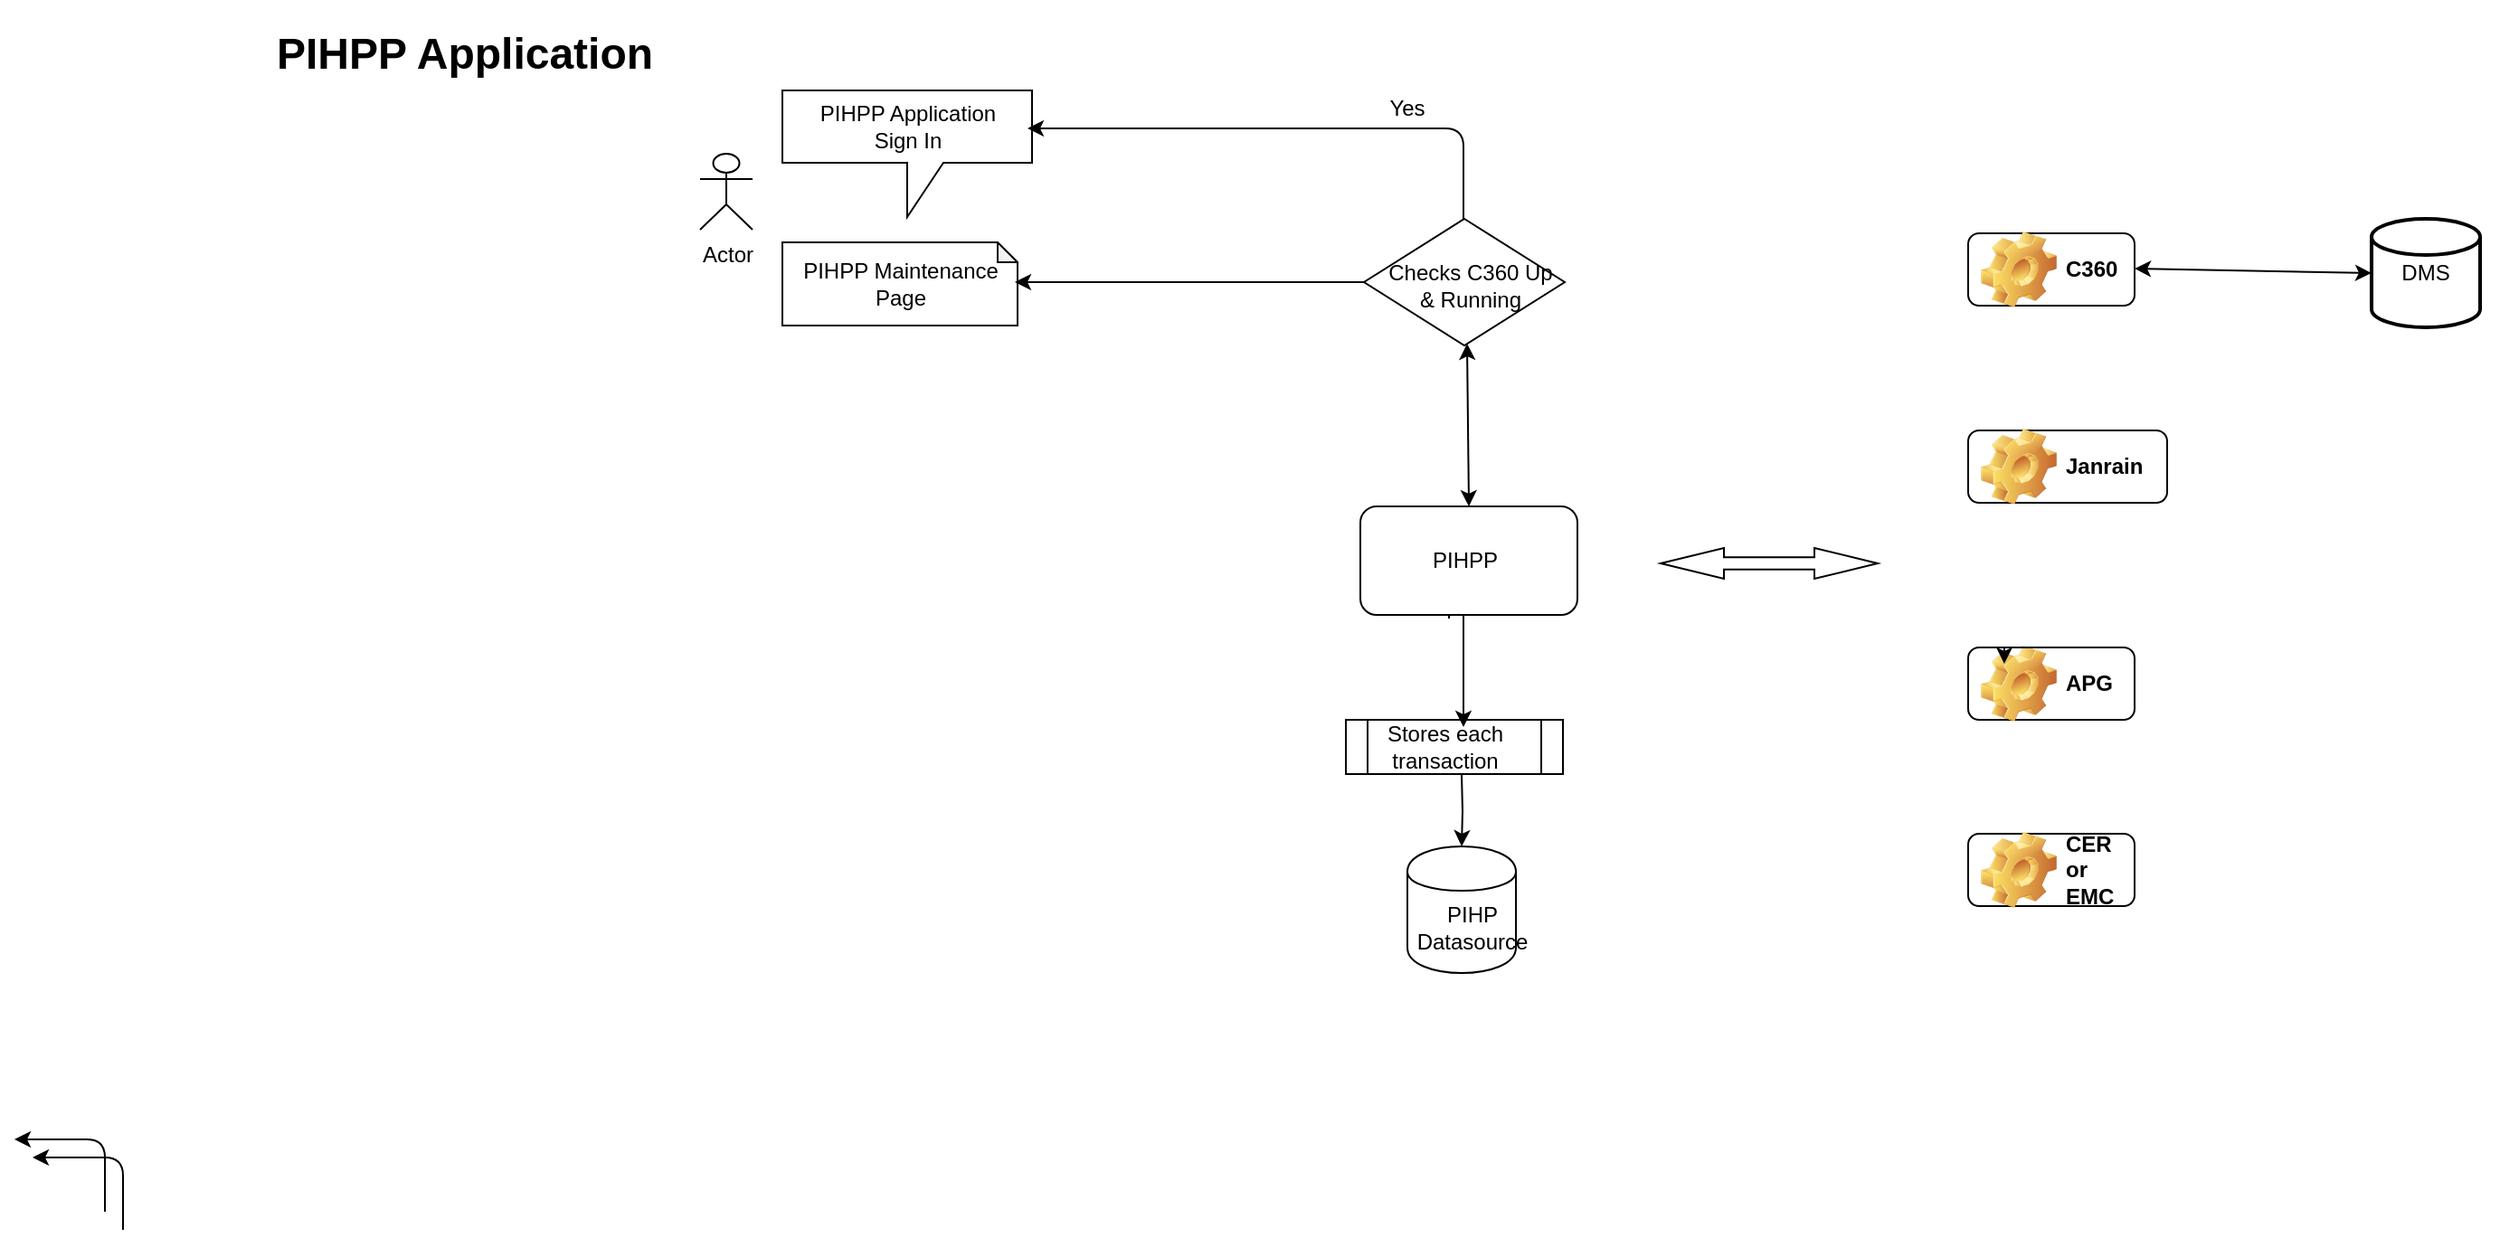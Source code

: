 <mxfile version="10.6.1" type="github"><diagram id="KcXBGDfCuuNoRy-_QxYb" name="Page-1"><mxGraphModel dx="918" dy="497" grid="1" gridSize="10" guides="1" tooltips="1" connect="1" arrows="1" fold="1" page="1" pageScale="1" pageWidth="850" pageHeight="1100" math="0" shadow="0"><root><mxCell id="0"/><mxCell id="1" parent="0"/><mxCell id="N_L0vkiKHeaPVIso1IfO-16" value="&lt;h1&gt;PIHPP Application&lt;/h1&gt;" style="text;html=1;strokeColor=none;fillColor=none;spacing=5;spacingTop=-20;whiteSpace=wrap;overflow=hidden;rounded=0;" vertex="1" parent="1"><mxGeometry x="300" y="20" width="220" height="40" as="geometry"/></mxCell><mxCell id="N_L0vkiKHeaPVIso1IfO-32" value="Yes" style="text;html=1;strokeColor=none;fillColor=none;align=center;verticalAlign=middle;whiteSpace=wrap;rounded=0;" vertex="1" parent="1"><mxGeometry x="910" y="60" width="40" height="20" as="geometry"/></mxCell><mxCell id="N_L0vkiKHeaPVIso1IfO-62" value="" style="group" vertex="1" connectable="0" parent="1"><mxGeometry x="896" y="290" width="130" height="258" as="geometry"/></mxCell><mxCell id="N_L0vkiKHeaPVIso1IfO-5" value="" style="shape=process;whiteSpace=wrap;html=1;backgroundOutline=1;" vertex="1" parent="N_L0vkiKHeaPVIso1IfO-62"><mxGeometry y="118" width="120" height="30" as="geometry"/></mxCell><mxCell id="N_L0vkiKHeaPVIso1IfO-60" value="" style="group" vertex="1" connectable="0" parent="N_L0vkiKHeaPVIso1IfO-62"><mxGeometry x="10" width="120" height="258" as="geometry"/></mxCell><object label="" id="N_L0vkiKHeaPVIso1IfO-1"><mxCell style="rounded=1;whiteSpace=wrap;html=1;" vertex="1" parent="N_L0vkiKHeaPVIso1IfO-60"><mxGeometry x="-2" width="120" height="60" as="geometry"/></mxCell></object><mxCell id="N_L0vkiKHeaPVIso1IfO-2" value="PIHPP" style="text;html=1;strokeColor=none;fillColor=none;align=center;verticalAlign=middle;whiteSpace=wrap;rounded=0;" vertex="1" parent="N_L0vkiKHeaPVIso1IfO-60"><mxGeometry x="36" y="20" width="40" height="20" as="geometry"/></mxCell><mxCell id="N_L0vkiKHeaPVIso1IfO-3" value="" style="shape=cylinder;whiteSpace=wrap;html=1;boundedLbl=1;backgroundOutline=1;" vertex="1" parent="N_L0vkiKHeaPVIso1IfO-60"><mxGeometry x="24" y="188" width="60" height="70" as="geometry"/></mxCell><mxCell id="N_L0vkiKHeaPVIso1IfO-4" value="PIHP Datasource" style="text;html=1;strokeColor=none;fillColor=none;align=center;verticalAlign=middle;whiteSpace=wrap;rounded=0;" vertex="1" parent="N_L0vkiKHeaPVIso1IfO-60"><mxGeometry x="15" y="223" width="90" height="20" as="geometry"/></mxCell><mxCell id="N_L0vkiKHeaPVIso1IfO-7" style="edgeStyle=orthogonalEdgeStyle;rounded=0;orthogonalLoop=1;jettySize=auto;html=1;" edge="1" parent="N_L0vkiKHeaPVIso1IfO-60"><mxGeometry relative="1" as="geometry"><mxPoint x="54" y="148" as="sourcePoint"/><mxPoint x="54" y="188" as="targetPoint"/></mxGeometry></mxCell><mxCell id="N_L0vkiKHeaPVIso1IfO-8" style="edgeStyle=orthogonalEdgeStyle;rounded=0;orthogonalLoop=1;jettySize=auto;html=1;entryX=0.5;entryY=0;entryDx=0;entryDy=0;exitX=0.408;exitY=1.033;exitDx=0;exitDy=0;exitPerimeter=0;" edge="1" parent="N_L0vkiKHeaPVIso1IfO-60" source="N_L0vkiKHeaPVIso1IfO-1"><mxGeometry relative="1" as="geometry"><mxPoint x="45" y="82" as="sourcePoint"/><mxPoint x="55" y="122" as="targetPoint"/><Array as="points"><mxPoint x="55" y="60"/></Array></mxGeometry></mxCell><mxCell id="N_L0vkiKHeaPVIso1IfO-9" value="Stores each transaction" style="text;html=1;strokeColor=none;fillColor=none;align=center;verticalAlign=middle;whiteSpace=wrap;rounded=0;" vertex="1" parent="N_L0vkiKHeaPVIso1IfO-60"><mxGeometry y="123" width="90" height="20" as="geometry"/></mxCell><mxCell id="N_L0vkiKHeaPVIso1IfO-67" value="" style="group" vertex="1" connectable="0" parent="1"><mxGeometry x="584.5" y="44" width="200" height="242" as="geometry"/></mxCell><mxCell id="N_L0vkiKHeaPVIso1IfO-33" value="&lt;br&gt;&lt;br&gt;PIHPP Application&lt;br&gt;Sign In &lt;br&gt;&lt;br&gt;&lt;br&gt;" style="shape=callout;whiteSpace=wrap;html=1;perimeter=calloutPerimeter;" vertex="1" parent="N_L0vkiKHeaPVIso1IfO-67"><mxGeometry y="16" width="138" height="70" as="geometry"/></mxCell><mxCell id="N_L0vkiKHeaPVIso1IfO-36" value="PIHPP Maintenance Page" style="shape=note;whiteSpace=wrap;html=1;backgroundOutline=1;darkOpacity=0.05;size=11;" vertex="1" parent="N_L0vkiKHeaPVIso1IfO-67"><mxGeometry y="100" width="130" height="46" as="geometry"/></mxCell><mxCell id="N_L0vkiKHeaPVIso1IfO-69" value="" style="endArrow=classic;html=1;" edge="1" parent="1"><mxGeometry width="50" height="50" relative="1" as="geometry"><mxPoint x="961" y="131" as="sourcePoint"/><mxPoint x="720" y="81" as="targetPoint"/><Array as="points"><mxPoint x="961" y="81"/></Array></mxGeometry></mxCell><mxCell id="N_L0vkiKHeaPVIso1IfO-14" value="Actor" style="shape=umlActor;verticalLabelPosition=bottom;labelBackgroundColor=#ffffff;verticalAlign=top;html=1;outlineConnect=0;" vertex="1" parent="1"><mxGeometry x="539" y="95" width="29" height="42" as="geometry"/></mxCell><mxCell id="N_L0vkiKHeaPVIso1IfO-72" value="" style="endArrow=classic;html=1;" edge="1" parent="1"><mxGeometry width="50" height="50" relative="1" as="geometry"><mxPoint x="908" y="166" as="sourcePoint"/><mxPoint x="713" y="166" as="targetPoint"/></mxGeometry></mxCell><mxCell id="N_L0vkiKHeaPVIso1IfO-77" value="" style="endArrow=classic;startArrow=classic;html=1;exitX=0.5;exitY=0;exitDx=0;exitDy=0;" edge="1" parent="1" source="N_L0vkiKHeaPVIso1IfO-1"><mxGeometry width="50" height="50" relative="1" as="geometry"><mxPoint x="962" y="274" as="sourcePoint"/><mxPoint x="963" y="200" as="targetPoint"/></mxGeometry></mxCell><mxCell id="N_L0vkiKHeaPVIso1IfO-10" value="" style="rhombus;whiteSpace=wrap;html=1;" vertex="1" parent="1"><mxGeometry x="906" y="131" width="111" height="70" as="geometry"/></mxCell><mxCell id="N_L0vkiKHeaPVIso1IfO-13" value="Checks C360 Up &amp;amp; Running" style="text;html=1;strokeColor=none;fillColor=none;align=center;verticalAlign=middle;whiteSpace=wrap;rounded=0;" vertex="1" parent="1"><mxGeometry x="915" y="148" width="100" height="40" as="geometry"/></mxCell><mxCell id="N_L0vkiKHeaPVIso1IfO-86" value="" style="group" vertex="1" connectable="0" parent="1"><mxGeometry x="1240" y="131" width="283" height="60" as="geometry"/></mxCell><mxCell id="N_L0vkiKHeaPVIso1IfO-81" value="" style="group" vertex="1" connectable="0" parent="N_L0vkiKHeaPVIso1IfO-86"><mxGeometry width="283" height="60" as="geometry"/></mxCell><mxCell id="N_L0vkiKHeaPVIso1IfO-85" value="" style="group" vertex="1" connectable="0" parent="N_L0vkiKHeaPVIso1IfO-81"><mxGeometry width="283" height="60" as="geometry"/></mxCell><mxCell id="N_L0vkiKHeaPVIso1IfO-83" value="" style="group" vertex="1" connectable="0" parent="N_L0vkiKHeaPVIso1IfO-85"><mxGeometry width="283" height="60" as="geometry"/></mxCell><mxCell id="N_L0vkiKHeaPVIso1IfO-41" value="DMS" style="strokeWidth=2;html=1;shape=mxgraph.flowchart.database;whiteSpace=wrap;" vertex="1" parent="N_L0vkiKHeaPVIso1IfO-83"><mxGeometry x="223" width="60" height="60" as="geometry"/></mxCell><mxCell id="N_L0vkiKHeaPVIso1IfO-64" value="" style="group" vertex="1" connectable="0" parent="N_L0vkiKHeaPVIso1IfO-83"><mxGeometry y="8" width="92" height="40" as="geometry"/></mxCell><mxCell id="N_L0vkiKHeaPVIso1IfO-63" value="" style="group" vertex="1" connectable="0" parent="N_L0vkiKHeaPVIso1IfO-64"><mxGeometry width="92" height="40" as="geometry"/></mxCell><mxCell id="N_L0vkiKHeaPVIso1IfO-53" value="C360" style="label;whiteSpace=wrap;html=1;image=img/clipart/Gear_128x128.png" vertex="1" parent="N_L0vkiKHeaPVIso1IfO-63"><mxGeometry width="92" height="40" as="geometry"/></mxCell><mxCell id="N_L0vkiKHeaPVIso1IfO-58" value="" style="endArrow=classic;startArrow=classic;html=1;entryX=0;entryY=0.5;entryDx=0;entryDy=0;entryPerimeter=0;" edge="1" parent="N_L0vkiKHeaPVIso1IfO-63" target="N_L0vkiKHeaPVIso1IfO-41"><mxGeometry width="50" height="50" relative="1" as="geometry"><mxPoint x="92" y="19.5" as="sourcePoint"/><mxPoint x="179" y="19.5" as="targetPoint"/></mxGeometry></mxCell><mxCell id="N_L0vkiKHeaPVIso1IfO-87" value="" style="endArrow=classic;html=1;" edge="1" parent="1"><mxGeometry width="50" height="50" relative="1" as="geometry"><mxPoint x="210" y="680" as="sourcePoint"/><mxPoint x="160" y="640" as="targetPoint"/><Array as="points"><mxPoint x="210" y="640"/></Array></mxGeometry></mxCell><mxCell id="N_L0vkiKHeaPVIso1IfO-88" value="" style="endArrow=classic;html=1;" edge="1" parent="1"><mxGeometry width="50" height="50" relative="1" as="geometry"><mxPoint x="220" y="690" as="sourcePoint"/><mxPoint x="170" y="650" as="targetPoint"/><Array as="points"><mxPoint x="220" y="650"/></Array></mxGeometry></mxCell><mxCell id="N_L0vkiKHeaPVIso1IfO-98" value="" style="group" vertex="1" connectable="0" parent="1"><mxGeometry x="1250" y="353" width="283" height="60" as="geometry"/></mxCell><mxCell id="N_L0vkiKHeaPVIso1IfO-99" value="" style="group" vertex="1" connectable="0" parent="N_L0vkiKHeaPVIso1IfO-98"><mxGeometry width="283" height="60" as="geometry"/></mxCell><mxCell id="N_L0vkiKHeaPVIso1IfO-100" value="" style="group" vertex="1" connectable="0" parent="N_L0vkiKHeaPVIso1IfO-99"><mxGeometry width="283" height="60" as="geometry"/></mxCell><mxCell id="N_L0vkiKHeaPVIso1IfO-101" value="" style="group" vertex="1" connectable="0" parent="N_L0vkiKHeaPVIso1IfO-100"><mxGeometry width="283" height="60" as="geometry"/></mxCell><mxCell id="N_L0vkiKHeaPVIso1IfO-103" value="" style="group" vertex="1" connectable="0" parent="N_L0vkiKHeaPVIso1IfO-101"><mxGeometry y="8" width="92" height="40" as="geometry"/></mxCell><mxCell id="N_L0vkiKHeaPVIso1IfO-104" value="" style="group" vertex="1" connectable="0" parent="N_L0vkiKHeaPVIso1IfO-103"><mxGeometry width="92" height="40" as="geometry"/></mxCell><mxCell id="N_L0vkiKHeaPVIso1IfO-105" value="APG" style="label;whiteSpace=wrap;html=1;image=img/clipart/Gear_128x128.png" vertex="1" parent="N_L0vkiKHeaPVIso1IfO-104"><mxGeometry x="-10" y="7" width="92" height="40" as="geometry"/></mxCell><mxCell id="N_L0vkiKHeaPVIso1IfO-116" style="edgeStyle=orthogonalEdgeStyle;rounded=0;orthogonalLoop=1;jettySize=auto;html=1;exitX=0.5;exitY=0;exitDx=0;exitDy=0;entryX=0.217;entryY=0.225;entryDx=0;entryDy=0;entryPerimeter=0;" edge="1" parent="N_L0vkiKHeaPVIso1IfO-104" source="N_L0vkiKHeaPVIso1IfO-105" target="N_L0vkiKHeaPVIso1IfO-105"><mxGeometry relative="1" as="geometry"/></mxCell><mxCell id="N_L0vkiKHeaPVIso1IfO-90" value="" style="group" vertex="1" connectable="0" parent="1"><mxGeometry x="1240" y="240" width="283" height="60" as="geometry"/></mxCell><mxCell id="N_L0vkiKHeaPVIso1IfO-94" value="" style="group" vertex="1" connectable="0" parent="N_L0vkiKHeaPVIso1IfO-90"><mxGeometry y="8" width="110" height="40" as="geometry"/></mxCell><mxCell id="N_L0vkiKHeaPVIso1IfO-95" value="" style="group" vertex="1" connectable="0" parent="N_L0vkiKHeaPVIso1IfO-94"><mxGeometry width="110" height="40" as="geometry"/></mxCell><mxCell id="N_L0vkiKHeaPVIso1IfO-96" value="Janrain" style="label;whiteSpace=wrap;html=1;image=img/clipart/Gear_128x128.png" vertex="1" parent="N_L0vkiKHeaPVIso1IfO-95"><mxGeometry width="110" height="40" as="geometry"/></mxCell><mxCell id="N_L0vkiKHeaPVIso1IfO-117" value="" style="html=1;shadow=0;dashed=0;align=center;verticalAlign=middle;shape=mxgraph.arrows2.twoWayArrow;dy=0.6;dx=35;" vertex="1" parent="1"><mxGeometry x="1070" y="313" width="120" height="17" as="geometry"/></mxCell><mxCell id="N_L0vkiKHeaPVIso1IfO-112" value="" style="group" vertex="1" connectable="0" parent="1"><mxGeometry x="1240" y="471" width="92" height="40" as="geometry"/></mxCell><mxCell id="N_L0vkiKHeaPVIso1IfO-113" value="" style="group" vertex="1" connectable="0" parent="N_L0vkiKHeaPVIso1IfO-112"><mxGeometry width="92" height="40" as="geometry"/></mxCell><mxCell id="N_L0vkiKHeaPVIso1IfO-114" value="CER or EMC" style="label;whiteSpace=wrap;html=1;image=img/clipart/Gear_128x128.png" vertex="1" parent="N_L0vkiKHeaPVIso1IfO-113"><mxGeometry width="92" height="40" as="geometry"/></mxCell></root></mxGraphModel></diagram></mxfile>